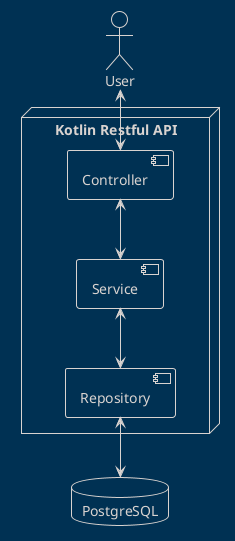 @startuml
!theme blueprint
actor "User" as user
node "Kotlin Restful API" {
    component "Controller" as controller
    component "Service" as service
    component "Repository" as repository
}
database "PostgreSQL" as database

user <--> controller
controller <--> service
service <--> repository
repository <--> database
@enduml